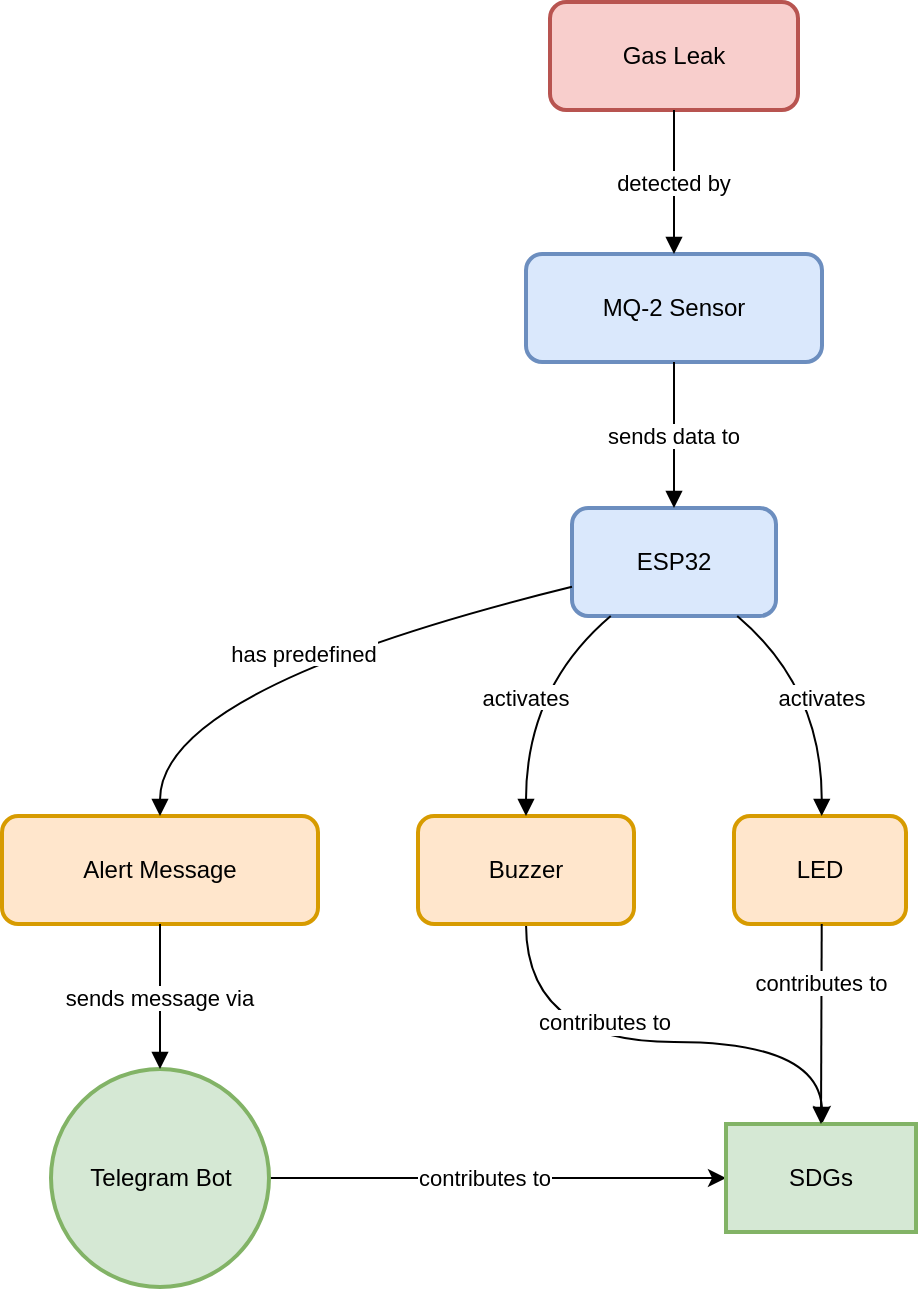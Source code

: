 <mxfile version="27.0.1">
  <diagram name="Page-1" id="cTHYU6XS5OVSxQZPa_wY">
    <mxGraphModel dx="1892" dy="-450" grid="1" gridSize="10" guides="1" tooltips="1" connect="1" arrows="1" fold="1" page="1" pageScale="1" pageWidth="850" pageHeight="1100" math="0" shadow="0">
      <root>
        <mxCell id="0" />
        <mxCell id="1" parent="0" />
        <mxCell id="FsnWe4_qINbCdi7X3UNo-32" value="Gas Leak" style="whiteSpace=wrap;strokeWidth=2;rounded=1;fillColor=#f8cecc;strokeColor=#b85450;" vertex="1" parent="1">
          <mxGeometry x="-457" y="1450" width="124" height="54" as="geometry" />
        </mxCell>
        <mxCell id="FsnWe4_qINbCdi7X3UNo-33" value="MQ-2 Sensor" style="whiteSpace=wrap;strokeWidth=2;rounded=1;fillColor=#dae8fc;strokeColor=#6c8ebf;" vertex="1" parent="1">
          <mxGeometry x="-469" y="1576" width="148" height="54" as="geometry" />
        </mxCell>
        <mxCell id="FsnWe4_qINbCdi7X3UNo-34" value="ESP32" style="whiteSpace=wrap;strokeWidth=2;rounded=1;fillColor=#dae8fc;strokeColor=#6c8ebf;" vertex="1" parent="1">
          <mxGeometry x="-446" y="1703" width="102" height="54" as="geometry" />
        </mxCell>
        <mxCell id="FsnWe4_qINbCdi7X3UNo-35" value="Alert Message" style="whiteSpace=wrap;strokeWidth=2;rounded=1;fillColor=#ffe6cc;strokeColor=#d79b00;" vertex="1" parent="1">
          <mxGeometry x="-731" y="1857" width="158" height="54" as="geometry" />
        </mxCell>
        <mxCell id="FsnWe4_qINbCdi7X3UNo-47" style="edgeStyle=orthogonalEdgeStyle;rounded=0;orthogonalLoop=1;jettySize=auto;html=1;curved=1;" edge="1" parent="1" source="FsnWe4_qINbCdi7X3UNo-36" target="FsnWe4_qINbCdi7X3UNo-39">
          <mxGeometry relative="1" as="geometry">
            <Array as="points">
              <mxPoint x="-469" y="1970" />
              <mxPoint x="-321" y="1970" />
            </Array>
          </mxGeometry>
        </mxCell>
        <mxCell id="FsnWe4_qINbCdi7X3UNo-51" value="contributes to" style="edgeLabel;html=1;align=center;verticalAlign=middle;resizable=0;points=[];" vertex="1" connectable="0" parent="FsnWe4_qINbCdi7X3UNo-47">
          <mxGeometry x="-0.12" relative="1" as="geometry">
            <mxPoint x="-11" y="-10" as="offset" />
          </mxGeometry>
        </mxCell>
        <mxCell id="FsnWe4_qINbCdi7X3UNo-36" value="Buzzer" style="whiteSpace=wrap;strokeWidth=2;rounded=1;fillColor=#ffe6cc;strokeColor=#d79b00;" vertex="1" parent="1">
          <mxGeometry x="-523" y="1857" width="108" height="54" as="geometry" />
        </mxCell>
        <mxCell id="FsnWe4_qINbCdi7X3UNo-37" value="LED" style="whiteSpace=wrap;strokeWidth=2;rounded=1;fillColor=#ffe6cc;strokeColor=#d79b00;" vertex="1" parent="1">
          <mxGeometry x="-365" y="1857" width="86" height="54" as="geometry" />
        </mxCell>
        <mxCell id="FsnWe4_qINbCdi7X3UNo-48" style="edgeStyle=orthogonalEdgeStyle;rounded=0;orthogonalLoop=1;jettySize=auto;html=1;curved=1;" edge="1" parent="1" source="FsnWe4_qINbCdi7X3UNo-38" target="FsnWe4_qINbCdi7X3UNo-39">
          <mxGeometry relative="1" as="geometry" />
        </mxCell>
        <mxCell id="FsnWe4_qINbCdi7X3UNo-52" value="contributes to" style="edgeLabel;html=1;align=center;verticalAlign=middle;resizable=0;points=[];" vertex="1" connectable="0" parent="FsnWe4_qINbCdi7X3UNo-48">
          <mxGeometry x="0.019" y="-3" relative="1" as="geometry">
            <mxPoint x="-9" y="-3" as="offset" />
          </mxGeometry>
        </mxCell>
        <mxCell id="FsnWe4_qINbCdi7X3UNo-38" value="Telegram Bot" style="ellipse;aspect=fixed;strokeWidth=2;whiteSpace=wrap;fillColor=#d5e8d4;strokeColor=#82b366;" vertex="1" parent="1">
          <mxGeometry x="-706.5" y="1983.5" width="109" height="109" as="geometry" />
        </mxCell>
        <mxCell id="FsnWe4_qINbCdi7X3UNo-39" value="SDGs" style="whiteSpace=wrap;strokeWidth=2;fillColor=#d5e8d4;strokeColor=#82b366;" vertex="1" parent="1">
          <mxGeometry x="-369" y="2011" width="95" height="54" as="geometry" />
        </mxCell>
        <mxCell id="FsnWe4_qINbCdi7X3UNo-40" value="detected by" style="curved=1;startArrow=none;endArrow=block;exitX=0.5;exitY=1;entryX=0.5;entryY=0.01;rounded=0;" edge="1" parent="1" source="FsnWe4_qINbCdi7X3UNo-32" target="FsnWe4_qINbCdi7X3UNo-33">
          <mxGeometry relative="1" as="geometry">
            <Array as="points" />
          </mxGeometry>
        </mxCell>
        <mxCell id="FsnWe4_qINbCdi7X3UNo-41" value="sends data to" style="curved=1;startArrow=none;endArrow=block;exitX=0.5;exitY=1.01;entryX=0.5;entryY=0;rounded=0;" edge="1" parent="1" source="FsnWe4_qINbCdi7X3UNo-33" target="FsnWe4_qINbCdi7X3UNo-34">
          <mxGeometry relative="1" as="geometry">
            <Array as="points" />
          </mxGeometry>
        </mxCell>
        <mxCell id="FsnWe4_qINbCdi7X3UNo-42" value="has predefined" style="curved=1;startArrow=none;endArrow=block;exitX=0;exitY=0.73;entryX=0.5;entryY=0;rounded=0;" edge="1" parent="1" source="FsnWe4_qINbCdi7X3UNo-34" target="FsnWe4_qINbCdi7X3UNo-35">
          <mxGeometry relative="1" as="geometry">
            <Array as="points">
              <mxPoint x="-652" y="1793" />
            </Array>
          </mxGeometry>
        </mxCell>
        <mxCell id="FsnWe4_qINbCdi7X3UNo-43" value="activates" style="curved=1;startArrow=none;endArrow=block;exitX=0.19;exitY=1;entryX=0.5;entryY=0;rounded=0;" edge="1" parent="1" source="FsnWe4_qINbCdi7X3UNo-34" target="FsnWe4_qINbCdi7X3UNo-36">
          <mxGeometry relative="1" as="geometry">
            <Array as="points">
              <mxPoint x="-469" y="1793" />
            </Array>
          </mxGeometry>
        </mxCell>
        <mxCell id="FsnWe4_qINbCdi7X3UNo-44" value="activates" style="curved=1;startArrow=none;endArrow=block;exitX=0.81;exitY=1;entryX=0.51;entryY=0;rounded=0;" edge="1" parent="1" source="FsnWe4_qINbCdi7X3UNo-34" target="FsnWe4_qINbCdi7X3UNo-37">
          <mxGeometry relative="1" as="geometry">
            <Array as="points">
              <mxPoint x="-321" y="1793" />
            </Array>
          </mxGeometry>
        </mxCell>
        <mxCell id="FsnWe4_qINbCdi7X3UNo-45" value="sends message via" style="startArrow=none;endArrow=block;rounded=0;edgeStyle=orthogonalEdgeStyle;curved=1;" edge="1" parent="1" source="FsnWe4_qINbCdi7X3UNo-35" target="FsnWe4_qINbCdi7X3UNo-38">
          <mxGeometry relative="1" as="geometry">
            <mxPoint x="-790.0" y="1965.96" as="sourcePoint" />
            <mxPoint x="-772.5" y="2067" as="targetPoint" />
          </mxGeometry>
        </mxCell>
        <mxCell id="FsnWe4_qINbCdi7X3UNo-46" value="contributes to" style="curved=1;startArrow=none;endArrow=block;exitX=0.51;exitY=1;entryX=0.5;entryY=0;rounded=0;" edge="1" parent="1" source="FsnWe4_qINbCdi7X3UNo-37" target="FsnWe4_qINbCdi7X3UNo-39">
          <mxGeometry x="-0.42" relative="1" as="geometry">
            <Array as="points" />
            <mxPoint as="offset" />
          </mxGeometry>
        </mxCell>
      </root>
    </mxGraphModel>
  </diagram>
</mxfile>
